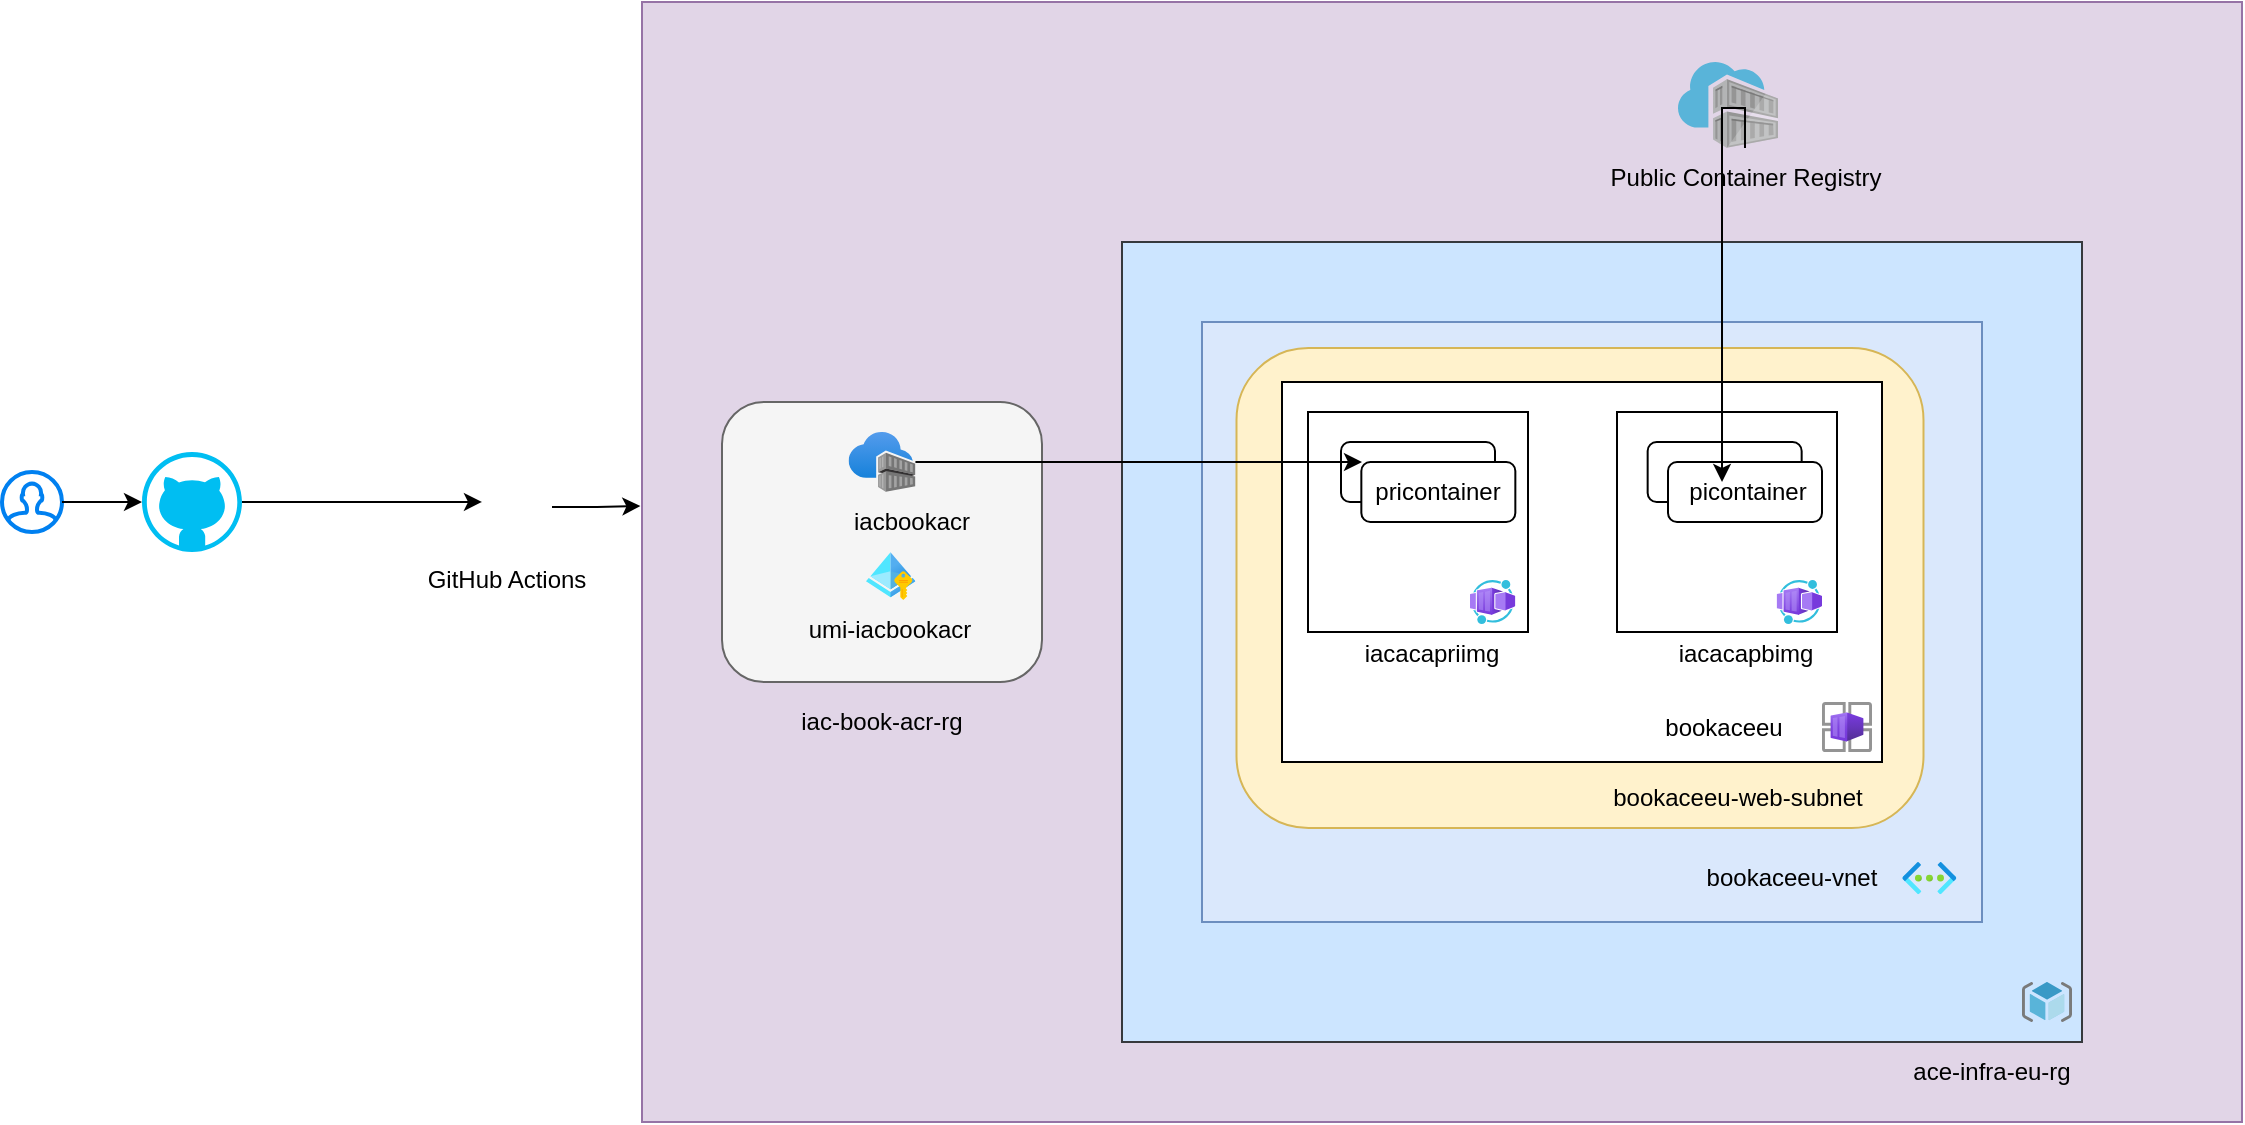 <mxfile version="24.3.1" type="github">
  <diagram name="Page-1" id="41PUO9LIWdQhwy8fvfJj">
    <mxGraphModel dx="2236" dy="687" grid="1" gridSize="10" guides="1" tooltips="1" connect="1" arrows="1" fold="1" page="1" pageScale="1" pageWidth="850" pageHeight="1100" math="0" shadow="0">
      <root>
        <mxCell id="0" />
        <mxCell id="1" parent="0" />
        <mxCell id="VF_4pHKqcZHhKuc61qMt-10" value="" style="rounded=0;whiteSpace=wrap;html=1;fillColor=#e1d5e7;strokeColor=#9673a6;" vertex="1" parent="1">
          <mxGeometry x="80" width="800" height="560" as="geometry" />
        </mxCell>
        <mxCell id="M9DJQa7MAOZSDziR-gfe-6" value="" style="rounded=0;whiteSpace=wrap;html=1;fillColor=#cce5ff;strokeColor=#36393d;" parent="1" vertex="1">
          <mxGeometry x="320" y="120" width="480" height="400" as="geometry" />
        </mxCell>
        <mxCell id="M9DJQa7MAOZSDziR-gfe-1" value="" style="rounded=0;whiteSpace=wrap;html=1;fillColor=#dae8fc;strokeColor=#6c8ebf;" parent="1" vertex="1">
          <mxGeometry x="360" y="160" width="390" height="300" as="geometry" />
        </mxCell>
        <mxCell id="-YK8-JviycfMVQjXK0yG-7" value="" style="rounded=1;whiteSpace=wrap;html=1;fillColor=#fff2cc;strokeColor=#d6b656;" parent="1" vertex="1">
          <mxGeometry x="377.25" y="173" width="343.5" height="240" as="geometry" />
        </mxCell>
        <mxCell id="M9DJQa7MAOZSDziR-gfe-2" value="" style="rounded=1;whiteSpace=wrap;html=1;fillColor=#f5f5f5;fontColor=#333333;strokeColor=#666666;" parent="1" vertex="1">
          <mxGeometry x="120" y="200" width="160" height="140" as="geometry" />
        </mxCell>
        <mxCell id="M9DJQa7MAOZSDziR-gfe-3" value="" style="rounded=0;whiteSpace=wrap;html=1;" parent="1" vertex="1">
          <mxGeometry x="400" y="190" width="300" height="190" as="geometry" />
        </mxCell>
        <mxCell id="M9DJQa7MAOZSDziR-gfe-4" style="edgeStyle=orthogonalEdgeStyle;rounded=0;orthogonalLoop=1;jettySize=auto;html=1;exitX=0.5;exitY=1;exitDx=0;exitDy=0;" parent="1" source="M9DJQa7MAOZSDziR-gfe-3" target="M9DJQa7MAOZSDziR-gfe-3" edge="1">
          <mxGeometry relative="1" as="geometry" />
        </mxCell>
        <mxCell id="M9DJQa7MAOZSDziR-gfe-5" value="" style="image;aspect=fixed;html=1;points=[];align=center;fontSize=12;image=img/lib/azure2/networking/Virtual_Networks.svg;" parent="1" vertex="1">
          <mxGeometry x="710.17" y="430" width="27" height="16.12" as="geometry" />
        </mxCell>
        <mxCell id="M9DJQa7MAOZSDziR-gfe-7" value="" style="image;sketch=0;aspect=fixed;html=1;points=[];align=center;fontSize=12;image=img/lib/mscae/ResourceGroup.svg;" parent="1" vertex="1">
          <mxGeometry x="770" y="490" width="25" height="20" as="geometry" />
        </mxCell>
        <mxCell id="M9DJQa7MAOZSDziR-gfe-8" value="" style="image;aspect=fixed;html=1;points=[];align=center;fontSize=12;image=img/lib/azure2/other/Container_App_Environments.svg;" parent="1" vertex="1">
          <mxGeometry x="670" y="350" width="25" height="25" as="geometry" />
        </mxCell>
        <mxCell id="M9DJQa7MAOZSDziR-gfe-11" value="" style="rounded=0;whiteSpace=wrap;html=1;" parent="1" vertex="1">
          <mxGeometry x="567.5" y="205" width="110" height="110" as="geometry" />
        </mxCell>
        <mxCell id="M9DJQa7MAOZSDziR-gfe-14" value="" style="image;aspect=fixed;html=1;points=[];align=center;fontSize=12;image=img/lib/azure2/other/Worker_Container_App.svg;" parent="1" vertex="1">
          <mxGeometry x="647.33" y="289" width="22.67" height="22" as="geometry" />
        </mxCell>
        <mxCell id="M9DJQa7MAOZSDziR-gfe-15" value="" style="rounded=0;whiteSpace=wrap;html=1;" parent="1" vertex="1">
          <mxGeometry x="413" y="205" width="110" height="110" as="geometry" />
        </mxCell>
        <mxCell id="M9DJQa7MAOZSDziR-gfe-16" value="" style="image;aspect=fixed;html=1;points=[];align=center;fontSize=12;image=img/lib/azure2/other/Worker_Container_App.svg;" parent="1" vertex="1">
          <mxGeometry x="494.0" y="289" width="22.67" height="22" as="geometry" />
        </mxCell>
        <mxCell id="M9DJQa7MAOZSDziR-gfe-17" value="" style="rounded=1;whiteSpace=wrap;html=1;" parent="1" vertex="1">
          <mxGeometry x="429.5" y="220" width="77" height="30" as="geometry" />
        </mxCell>
        <mxCell id="M9DJQa7MAOZSDziR-gfe-18" value="" style="rounded=1;whiteSpace=wrap;html=1;" parent="1" vertex="1">
          <mxGeometry x="439.67" y="230" width="77" height="30" as="geometry" />
        </mxCell>
        <mxCell id="M9DJQa7MAOZSDziR-gfe-19" value="" style="rounded=1;whiteSpace=wrap;html=1;" parent="1" vertex="1">
          <mxGeometry x="582.83" y="220" width="77" height="30" as="geometry" />
        </mxCell>
        <mxCell id="M9DJQa7MAOZSDziR-gfe-20" value="" style="rounded=1;whiteSpace=wrap;html=1;" parent="1" vertex="1">
          <mxGeometry x="593" y="230" width="77" height="30" as="geometry" />
        </mxCell>
        <mxCell id="M9DJQa7MAOZSDziR-gfe-21" value="" style="image;aspect=fixed;html=1;points=[];align=center;fontSize=12;image=img/lib/azure2/containers/Container_Registries.svg;" parent="1" vertex="1">
          <mxGeometry x="183.28" y="215" width="33.44" height="30" as="geometry" />
        </mxCell>
        <mxCell id="M9DJQa7MAOZSDziR-gfe-22" value="ace-infra-eu-rg" style="text;html=1;strokeColor=none;fillColor=none;align=center;verticalAlign=middle;whiteSpace=wrap;rounded=0;" parent="1" vertex="1">
          <mxGeometry x="710.17" y="520" width="89.83" height="30" as="geometry" />
        </mxCell>
        <mxCell id="M9DJQa7MAOZSDziR-gfe-23" value="bookaceeu-vnet" style="text;html=1;strokeColor=none;fillColor=none;align=center;verticalAlign=middle;whiteSpace=wrap;rounded=0;" parent="1" vertex="1">
          <mxGeometry x="610.17" y="423.06" width="89.83" height="30" as="geometry" />
        </mxCell>
        <mxCell id="M9DJQa7MAOZSDziR-gfe-24" value="bookaceeu" style="text;html=1;strokeColor=none;fillColor=none;align=center;verticalAlign=middle;whiteSpace=wrap;rounded=0;" parent="1" vertex="1">
          <mxGeometry x="576.41" y="347.5" width="89.83" height="30" as="geometry" />
        </mxCell>
        <mxCell id="M9DJQa7MAOZSDziR-gfe-25" value="iacacapbimg" style="text;html=1;strokeColor=none;fillColor=none;align=center;verticalAlign=middle;whiteSpace=wrap;rounded=0;" parent="1" vertex="1">
          <mxGeometry x="586.59" y="311" width="89.83" height="30" as="geometry" />
        </mxCell>
        <mxCell id="M9DJQa7MAOZSDziR-gfe-26" value="picontainer" style="text;html=1;strokeColor=none;fillColor=none;align=center;verticalAlign=middle;whiteSpace=wrap;rounded=0;" parent="1" vertex="1">
          <mxGeometry x="587.67" y="230" width="89.83" height="30" as="geometry" />
        </mxCell>
        <mxCell id="M9DJQa7MAOZSDziR-gfe-27" value="iacacapriimg" style="text;html=1;strokeColor=none;fillColor=none;align=center;verticalAlign=middle;whiteSpace=wrap;rounded=0;" parent="1" vertex="1">
          <mxGeometry x="429.5" y="311" width="89.83" height="30" as="geometry" />
        </mxCell>
        <mxCell id="BKsSk8NnC51GxvihQW22-1" value="pricontainer" style="text;html=1;strokeColor=none;fillColor=none;align=center;verticalAlign=middle;whiteSpace=wrap;rounded=0;" parent="1" vertex="1">
          <mxGeometry x="433.26" y="230" width="89.83" height="30" as="geometry" />
        </mxCell>
        <mxCell id="-YK8-JviycfMVQjXK0yG-1" value="iacbookacr" style="text;html=1;strokeColor=none;fillColor=none;align=center;verticalAlign=middle;whiteSpace=wrap;rounded=0;" parent="1" vertex="1">
          <mxGeometry x="170.0" y="245" width="89.83" height="30" as="geometry" />
        </mxCell>
        <mxCell id="-YK8-JviycfMVQjXK0yG-3" value="" style="image;aspect=fixed;html=1;points=[];align=center;fontSize=12;image=img/lib/azure2/identity/Managed_Identities.svg;" parent="1" vertex="1">
          <mxGeometry x="191.99" y="275" width="24.73" height="24" as="geometry" />
        </mxCell>
        <mxCell id="-YK8-JviycfMVQjXK0yG-4" value="umi-iacbookacr" style="text;html=1;strokeColor=none;fillColor=none;align=center;verticalAlign=middle;whiteSpace=wrap;rounded=0;" parent="1" vertex="1">
          <mxGeometry x="159.44" y="299" width="89.83" height="30" as="geometry" />
        </mxCell>
        <mxCell id="-YK8-JviycfMVQjXK0yG-5" value="" style="image;sketch=0;aspect=fixed;html=1;points=[];align=center;fontSize=12;image=img/lib/mscae/Container_Registries.svg;" parent="1" vertex="1">
          <mxGeometry x="598" y="30" width="50" height="43" as="geometry" />
        </mxCell>
        <mxCell id="-YK8-JviycfMVQjXK0yG-6" value="Public Container Registry" style="text;html=1;strokeColor=none;fillColor=none;align=center;verticalAlign=middle;whiteSpace=wrap;rounded=0;" parent="1" vertex="1">
          <mxGeometry x="555.54" y="73" width="151.91" height="30" as="geometry" />
        </mxCell>
        <mxCell id="-YK8-JviycfMVQjXK0yG-8" value="bookaceeu-web-subnet" style="text;html=1;strokeColor=none;fillColor=none;align=center;verticalAlign=middle;whiteSpace=wrap;rounded=0;" parent="1" vertex="1">
          <mxGeometry x="561.41" y="383" width="133.59" height="30" as="geometry" />
        </mxCell>
        <mxCell id="-YK8-JviycfMVQjXK0yG-9" value="" style="endArrow=classic;html=1;rounded=0;" parent="1" source="M9DJQa7MAOZSDziR-gfe-21" edge="1">
          <mxGeometry width="50" height="50" relative="1" as="geometry">
            <mxPoint x="400" y="400" as="sourcePoint" />
            <mxPoint x="440" y="230" as="targetPoint" />
            <Array as="points">
              <mxPoint x="410" y="230" />
            </Array>
          </mxGeometry>
        </mxCell>
        <mxCell id="-YK8-JviycfMVQjXK0yG-10" value="iac-book-acr-rg" style="text;html=1;strokeColor=none;fillColor=none;align=center;verticalAlign=middle;whiteSpace=wrap;rounded=0;" parent="1" vertex="1">
          <mxGeometry x="155.09" y="345" width="89.83" height="30" as="geometry" />
        </mxCell>
        <mxCell id="-YK8-JviycfMVQjXK0yG-12" style="edgeStyle=orthogonalEdgeStyle;rounded=0;orthogonalLoop=1;jettySize=auto;html=1;exitX=0.5;exitY=0;exitDx=0;exitDy=0;entryX=0.36;entryY=0.333;entryDx=0;entryDy=0;entryPerimeter=0;" parent="1" source="-YK8-JviycfMVQjXK0yG-6" target="M9DJQa7MAOZSDziR-gfe-26" edge="1">
          <mxGeometry relative="1" as="geometry">
            <Array as="points">
              <mxPoint x="632" y="53" />
              <mxPoint x="620" y="53" />
            </Array>
          </mxGeometry>
        </mxCell>
        <mxCell id="VF_4pHKqcZHhKuc61qMt-1" value="" style="verticalLabelPosition=bottom;html=1;verticalAlign=top;align=center;strokeColor=none;fillColor=#00BEF2;shape=mxgraph.azure.github_code;pointerEvents=1;" vertex="1" parent="1">
          <mxGeometry x="-170" y="225" width="50" height="50" as="geometry" />
        </mxCell>
        <mxCell id="VF_4pHKqcZHhKuc61qMt-2" value="GitHub Actions" style="shape=image;verticalLabelPosition=bottom;labelBackgroundColor=default;verticalAlign=top;aspect=fixed;imageAspect=0;image=https://vectorseek.com/wp-content/uploads/2023/09/GitHub-Actions-Logo-Vector.svg-.png;" vertex="1" parent="1">
          <mxGeometry x="-10" y="230" width="45" height="45" as="geometry" />
        </mxCell>
        <mxCell id="VF_4pHKqcZHhKuc61qMt-11" style="edgeStyle=orthogonalEdgeStyle;rounded=0;orthogonalLoop=1;jettySize=auto;html=1;entryX=-0.001;entryY=0.45;entryDx=0;entryDy=0;entryPerimeter=0;" edge="1" parent="1" source="VF_4pHKqcZHhKuc61qMt-2" target="VF_4pHKqcZHhKuc61qMt-10">
          <mxGeometry relative="1" as="geometry" />
        </mxCell>
        <mxCell id="VF_4pHKqcZHhKuc61qMt-12" style="edgeStyle=orthogonalEdgeStyle;rounded=0;orthogonalLoop=1;jettySize=auto;html=1;entryX=0.222;entryY=0.444;entryDx=0;entryDy=0;entryPerimeter=0;" edge="1" parent="1" source="VF_4pHKqcZHhKuc61qMt-1" target="VF_4pHKqcZHhKuc61qMt-2">
          <mxGeometry relative="1" as="geometry" />
        </mxCell>
        <mxCell id="VF_4pHKqcZHhKuc61qMt-13" value="" style="html=1;verticalLabelPosition=bottom;align=center;labelBackgroundColor=#ffffff;verticalAlign=top;strokeWidth=2;strokeColor=#0080F0;shadow=0;dashed=0;shape=mxgraph.ios7.icons.user;" vertex="1" parent="1">
          <mxGeometry x="-240" y="235" width="30" height="30" as="geometry" />
        </mxCell>
        <mxCell id="VF_4pHKqcZHhKuc61qMt-14" style="edgeStyle=orthogonalEdgeStyle;rounded=0;orthogonalLoop=1;jettySize=auto;html=1;entryX=0;entryY=0.5;entryDx=0;entryDy=0;entryPerimeter=0;" edge="1" parent="1" source="VF_4pHKqcZHhKuc61qMt-13" target="VF_4pHKqcZHhKuc61qMt-1">
          <mxGeometry relative="1" as="geometry" />
        </mxCell>
      </root>
    </mxGraphModel>
  </diagram>
</mxfile>
